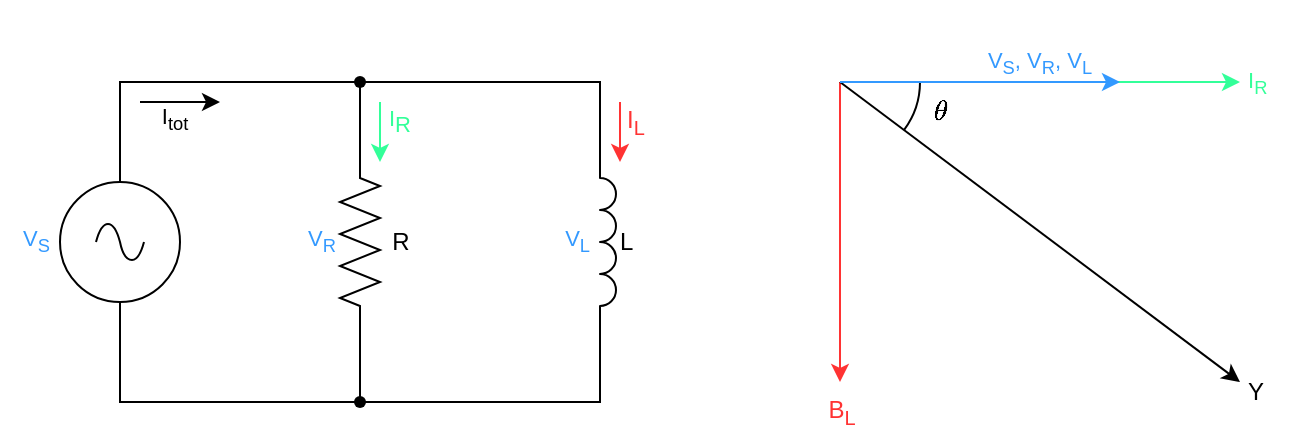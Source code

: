 <mxfile version="28.2.8">
  <diagram name="Page 1" id="Page-1">
    <mxGraphModel dx="732" dy="874" grid="1" gridSize="10" guides="1" tooltips="1" connect="1" arrows="1" fold="1" page="1" pageScale="1" pageWidth="827" pageHeight="1169" math="1" shadow="0">
      <root>
        <mxCell id="0" />
        <mxCell id="1" parent="0" />
        <mxCell id="dwMT5O7cQP01w2wC77R_-45" value="&lt;font style=&quot;font-size: 11px;&quot;&gt;V&lt;sub&gt;S&lt;/sub&gt;, V&lt;sub&gt;R&lt;/sub&gt;, V&lt;sub&gt;L&lt;/sub&gt;&lt;/font&gt;" style="text;html=1;whiteSpace=wrap;strokeColor=none;fillColor=none;align=center;verticalAlign=middle;rounded=0;fontColor=light-dark(#3399FF,#3399FF);" parent="1" vertex="1">
          <mxGeometry x="580" y="180" width="80" height="20" as="geometry" />
        </mxCell>
        <mxCell id="a2qW_MYBUop-qcKPNAVE-28" value="&lt;div align=&quot;right&quot;&gt;V&lt;sub&gt;S&lt;/sub&gt;&lt;/div&gt;" style="text;html=1;whiteSpace=wrap;strokeColor=none;fillColor=none;align=right;verticalAlign=middle;rounded=0;fontFamily=Helvetica;fontSize=11;fontColor=light-dark(#3399FF,#3399FF);labelBackgroundColor=default;convertToSvg=1;" parent="1" vertex="1">
          <mxGeometry x="100" y="265" width="27" height="30" as="geometry" />
        </mxCell>
        <mxCell id="dwMT5O7cQP01w2wC77R_-30" value="&lt;div align=&quot;right&quot;&gt;V&lt;sub&gt;R&lt;/sub&gt;&lt;/div&gt;" style="text;html=1;whiteSpace=wrap;strokeColor=none;fillColor=none;align=right;verticalAlign=middle;rounded=0;fontFamily=Helvetica;fontSize=11;fontColor=light-dark(#3399FF,#3399FF);labelBackgroundColor=default;convertToSvg=1;" parent="1" vertex="1">
          <mxGeometry x="243" y="265" width="27" height="30" as="geometry" />
        </mxCell>
        <mxCell id="dwMT5O7cQP01w2wC77R_-31" value="&lt;div align=&quot;right&quot;&gt;V&lt;sub&gt;L&lt;/sub&gt;&lt;/div&gt;" style="text;html=1;whiteSpace=wrap;strokeColor=none;fillColor=none;align=right;verticalAlign=middle;rounded=0;fontFamily=Helvetica;fontSize=11;fontColor=light-dark(#3399FF,#3399FF);labelBackgroundColor=default;convertToSvg=1;" parent="1" vertex="1">
          <mxGeometry x="370" y="265" width="27" height="30" as="geometry" />
        </mxCell>
        <mxCell id="dwMT5O7cQP01w2wC77R_-35" value="I&lt;sub&gt;tot&lt;/sub&gt;" style="text;html=1;whiteSpace=wrap;strokeColor=none;fillColor=none;align=center;verticalAlign=middle;rounded=0;fontFamily=Helvetica;fontSize=11;fontColor=default;labelBackgroundColor=default;convertToSvg=1;" parent="1" vertex="1">
          <mxGeometry x="174" y="204" width="27" height="30" as="geometry" />
        </mxCell>
        <mxCell id="dwMT5O7cQP01w2wC77R_-36" value="&lt;font style=&quot;font-size: 11px;&quot;&gt;I&lt;/font&gt;&lt;sub&gt;&lt;font style=&quot;font-size: 11px;&quot;&gt;R&lt;/font&gt;&lt;/sub&gt;" style="text;html=1;whiteSpace=wrap;strokeColor=none;fillColor=none;align=center;verticalAlign=middle;rounded=0;convertToSvg=1;fontColor=light-dark(#33FF99,#33FF99);" parent="1" vertex="1">
          <mxGeometry x="290" y="204" width="20" height="30" as="geometry" />
        </mxCell>
        <mxCell id="dwMT5O7cQP01w2wC77R_-39" value="I&lt;sub&gt;L&lt;/sub&gt;" style="text;html=1;whiteSpace=wrap;strokeColor=none;fillColor=none;align=center;verticalAlign=middle;rounded=0;convertToSvg=1;fontColor=light-dark(#FF3333,#FF3333);" parent="1" vertex="1">
          <mxGeometry x="408" y="205" width="20" height="30" as="geometry" />
        </mxCell>
        <UserObject label="" tags="Électrique Lien" id="22">
          <mxCell parent="1" vertex="1" visible="0">
            <mxGeometry as="geometry" />
          </mxCell>
        </UserObject>
        <mxCell id="6UKD6J0Y2M0ALBOnThgI-23" value="" style="edgeStyle=orthogonalEdgeStyle;rounded=0;orthogonalLoop=1;jettySize=auto;html=1;endArrow=none;endFill=0;" parent="1" source="a2qW_MYBUop-qcKPNAVE-22" target="6UKD6J0Y2M0ALBOnThgI-22" edge="1">
          <mxGeometry relative="1" as="geometry">
            <Array as="points">
              <mxPoint x="160" y="200" />
            </Array>
          </mxGeometry>
        </mxCell>
        <mxCell id="6UKD6J0Y2M0ALBOnThgI-25" value="" style="edgeStyle=orthogonalEdgeStyle;shape=connector;rounded=0;orthogonalLoop=1;jettySize=auto;html=1;strokeColor=default;align=center;verticalAlign=middle;fontFamily=Helvetica;fontSize=11;fontColor=default;labelBackgroundColor=default;endArrow=none;endFill=0;" parent="1" source="a2qW_MYBUop-qcKPNAVE-22" target="6UKD6J0Y2M0ALBOnThgI-24" edge="1">
          <mxGeometry relative="1" as="geometry">
            <Array as="points">
              <mxPoint x="160" y="360" />
            </Array>
          </mxGeometry>
        </mxCell>
        <mxCell id="a2qW_MYBUop-qcKPNAVE-22" value="" style="pointerEvents=1;verticalLabelPosition=bottom;shadow=0;dashed=0;align=center;html=1;verticalAlign=top;shape=mxgraph.electrical.signal_sources.source;aspect=fixed;points=[[0.5,0,0],[1,0.5,0],[0.5,1,0],[0,0.5,0]];elSignalType=ac;" parent="1" vertex="1">
          <mxGeometry x="130" y="250" width="60" height="60" as="geometry" />
        </mxCell>
        <mxCell id="6UKD6J0Y2M0ALBOnThgI-26" value="" style="edgeStyle=orthogonalEdgeStyle;shape=connector;rounded=0;orthogonalLoop=1;jettySize=auto;html=1;strokeColor=default;align=center;verticalAlign=middle;fontFamily=Helvetica;fontSize=11;fontColor=default;labelBackgroundColor=default;endArrow=none;endFill=0;" parent="1" source="a2qW_MYBUop-qcKPNAVE-23" target="6UKD6J0Y2M0ALBOnThgI-22" edge="1">
          <mxGeometry relative="1" as="geometry" />
        </mxCell>
        <mxCell id="6UKD6J0Y2M0ALBOnThgI-27" value="" style="edgeStyle=orthogonalEdgeStyle;shape=connector;rounded=0;orthogonalLoop=1;jettySize=auto;html=1;strokeColor=default;align=center;verticalAlign=middle;fontFamily=Helvetica;fontSize=11;fontColor=default;labelBackgroundColor=default;endArrow=none;endFill=0;" parent="1" source="a2qW_MYBUop-qcKPNAVE-23" target="6UKD6J0Y2M0ALBOnThgI-22" edge="1">
          <mxGeometry relative="1" as="geometry" />
        </mxCell>
        <mxCell id="6UKD6J0Y2M0ALBOnThgI-28" style="edgeStyle=orthogonalEdgeStyle;shape=connector;rounded=0;orthogonalLoop=1;jettySize=auto;html=1;exitX=1;exitY=0.5;exitDx=0;exitDy=0;exitPerimeter=0;strokeColor=default;align=center;verticalAlign=middle;fontFamily=Helvetica;fontSize=11;fontColor=default;labelBackgroundColor=default;endArrow=none;endFill=0;" parent="1" source="a2qW_MYBUop-qcKPNAVE-23" target="6UKD6J0Y2M0ALBOnThgI-24" edge="1">
          <mxGeometry relative="1" as="geometry" />
        </mxCell>
        <mxCell id="a2qW_MYBUop-qcKPNAVE-23" value="R" style="pointerEvents=1;verticalLabelPosition=bottom;shadow=0;dashed=0;align=center;html=1;verticalAlign=middle;shape=mxgraph.electrical.resistors.resistor_2;convertToSvg=1;rotation=90;horizontal=0;" parent="1" vertex="1">
          <mxGeometry x="230" y="270" width="100" height="20" as="geometry" />
        </mxCell>
        <mxCell id="6UKD6J0Y2M0ALBOnThgI-29" style="edgeStyle=orthogonalEdgeStyle;shape=connector;rounded=0;orthogonalLoop=1;jettySize=auto;html=1;exitX=1;exitY=1;exitDx=0;exitDy=0;exitPerimeter=0;strokeColor=default;align=center;verticalAlign=middle;fontFamily=Helvetica;fontSize=11;fontColor=default;labelBackgroundColor=default;endArrow=none;endFill=0;" parent="1" source="a2qW_MYBUop-qcKPNAVE-24" target="6UKD6J0Y2M0ALBOnThgI-24" edge="1">
          <mxGeometry relative="1" as="geometry">
            <Array as="points">
              <mxPoint x="400" y="360" />
            </Array>
          </mxGeometry>
        </mxCell>
        <mxCell id="6UKD6J0Y2M0ALBOnThgI-30" style="edgeStyle=orthogonalEdgeStyle;shape=connector;rounded=0;orthogonalLoop=1;jettySize=auto;html=1;exitX=0;exitY=1;exitDx=0;exitDy=0;exitPerimeter=0;strokeColor=default;align=center;verticalAlign=middle;fontFamily=Helvetica;fontSize=11;fontColor=default;labelBackgroundColor=default;endArrow=none;endFill=0;" parent="1" source="a2qW_MYBUop-qcKPNAVE-24" target="6UKD6J0Y2M0ALBOnThgI-22" edge="1">
          <mxGeometry relative="1" as="geometry">
            <Array as="points">
              <mxPoint x="400" y="200" />
            </Array>
          </mxGeometry>
        </mxCell>
        <mxCell id="a2qW_MYBUop-qcKPNAVE-24" value="L" style="pointerEvents=1;verticalLabelPosition=bottom;shadow=0;dashed=0;align=left;html=1;verticalAlign=middle;shape=mxgraph.electrical.inductors.inductor_3;rotation=90;horizontal=0;convertToSvg=1;" parent="1" vertex="1">
          <mxGeometry x="354" y="276" width="100" height="8" as="geometry" />
        </mxCell>
        <mxCell id="6UKD6J0Y2M0ALBOnThgI-22" value="" style="shape=waypoint;sketch=0;size=6;pointerEvents=1;points=[];fillColor=default;resizable=0;rotatable=0;perimeter=centerPerimeter;snapToPoint=1;verticalAlign=top;shadow=0;dashed=0;" parent="1" vertex="1">
          <mxGeometry x="270" y="190" width="20" height="20" as="geometry" />
        </mxCell>
        <mxCell id="6UKD6J0Y2M0ALBOnThgI-24" value="" style="shape=waypoint;sketch=0;size=6;pointerEvents=1;points=[];fillColor=default;resizable=0;rotatable=0;perimeter=centerPerimeter;snapToPoint=1;verticalAlign=top;shadow=0;dashed=0;" parent="1" vertex="1">
          <mxGeometry x="270" y="350" width="20" height="20" as="geometry" />
        </mxCell>
        <mxCell id="dwMT5O7cQP01w2wC77R_-22" value="&lt;div&gt;$$\theta$$&lt;/div&gt;" style="text;html=1;whiteSpace=wrap;strokeColor=none;fillColor=none;align=center;verticalAlign=middle;rounded=0;" parent="1" vertex="1">
          <mxGeometry x="560" y="200" width="20" height="30" as="geometry" />
        </mxCell>
        <mxCell id="dwMT5O7cQP01w2wC77R_-23" value="&lt;font style=&quot;font-size: 11px;&quot;&gt;I&lt;sub&gt;R&lt;/sub&gt;&lt;/font&gt;" style="text;html=1;whiteSpace=wrap;strokeColor=none;fillColor=none;align=left;verticalAlign=middle;rounded=0;spacingLeft=2;convertToSvg=1;fontColor=light-dark(#33FF99,#33FF99);" parent="1" vertex="1">
          <mxGeometry x="720" y="185" width="30" height="30" as="geometry" />
        </mxCell>
        <mxCell id="dwMT5O7cQP01w2wC77R_-24" value="Y" style="text;html=1;whiteSpace=wrap;strokeColor=none;fillColor=none;align=left;verticalAlign=middle;rounded=0;spacingLeft=2;convertToSvg=1;" parent="1" vertex="1">
          <mxGeometry x="720" y="340" width="30" height="30" as="geometry" />
        </mxCell>
        <mxCell id="dwMT5O7cQP01w2wC77R_-25" value="&lt;div align=&quot;center&quot;&gt;B&lt;sub&gt;L&lt;/sub&gt;&lt;/div&gt;" style="text;html=1;whiteSpace=wrap;strokeColor=none;fillColor=none;align=center;verticalAlign=middle;rounded=0;spacingLeft=2;convertToSvg=1;fontColor=light-dark(#FF3333,#FF3333);" parent="1" vertex="1">
          <mxGeometry x="505" y="350" width="30" height="30" as="geometry" />
        </mxCell>
        <mxCell id="dwMT5O7cQP01w2wC77R_-26" value="" style="edgeStyle=none;orthogonalLoop=1;jettySize=auto;html=1;rounded=0;entryX=0;entryY=0.5;entryDx=0;entryDy=0;strokeColor=light-dark(#33FF99,#33FF99);" parent="1" target="dwMT5O7cQP01w2wC77R_-23" edge="1">
          <mxGeometry width="80" relative="1" as="geometry">
            <mxPoint x="520" y="200" as="sourcePoint" />
            <mxPoint x="680" y="200" as="targetPoint" />
            <Array as="points" />
          </mxGeometry>
        </mxCell>
        <mxCell id="dwMT5O7cQP01w2wC77R_-27" value="" style="edgeStyle=none;orthogonalLoop=1;jettySize=auto;html=1;rounded=0;strokeColor=light-dark(#FF3333,#FF3333);" parent="1" edge="1">
          <mxGeometry width="80" relative="1" as="geometry">
            <mxPoint x="520" y="200" as="sourcePoint" />
            <mxPoint x="520" y="350" as="targetPoint" />
            <Array as="points" />
          </mxGeometry>
        </mxCell>
        <mxCell id="dwMT5O7cQP01w2wC77R_-28" value="" style="edgeStyle=none;orthogonalLoop=1;jettySize=auto;html=1;rounded=0;" parent="1" edge="1">
          <mxGeometry width="80" relative="1" as="geometry">
            <mxPoint x="520" y="200" as="sourcePoint" />
            <mxPoint x="720" y="350" as="targetPoint" />
            <Array as="points" />
          </mxGeometry>
        </mxCell>
        <mxCell id="dwMT5O7cQP01w2wC77R_-29" value="" style="verticalLabelPosition=bottom;verticalAlign=top;html=1;shape=mxgraph.basic.arc;startAngle=0.25;endAngle=0.352;" parent="1" vertex="1">
          <mxGeometry x="480" y="160" width="80" height="80" as="geometry" />
        </mxCell>
        <mxCell id="dwMT5O7cQP01w2wC77R_-32" value="" style="edgeStyle=none;orthogonalLoop=1;jettySize=auto;html=1;rounded=0;" parent="1" edge="1">
          <mxGeometry width="80" relative="1" as="geometry">
            <mxPoint x="170" y="210" as="sourcePoint" />
            <mxPoint x="210" y="210" as="targetPoint" />
            <Array as="points" />
          </mxGeometry>
        </mxCell>
        <mxCell id="dwMT5O7cQP01w2wC77R_-33" value="" style="edgeStyle=none;orthogonalLoop=1;jettySize=auto;html=1;rounded=0;strokeColor=light-dark(#33FF99,#33FF99);" parent="1" edge="1">
          <mxGeometry width="80" relative="1" as="geometry">
            <mxPoint x="290" y="210" as="sourcePoint" />
            <mxPoint x="290" y="240" as="targetPoint" />
            <Array as="points" />
          </mxGeometry>
        </mxCell>
        <mxCell id="dwMT5O7cQP01w2wC77R_-34" value="" style="edgeStyle=none;orthogonalLoop=1;jettySize=auto;html=1;rounded=0;strokeColor=light-dark(#FF3333,#FF3333);" parent="1" edge="1">
          <mxGeometry width="80" relative="1" as="geometry">
            <mxPoint x="410" y="210" as="sourcePoint" />
            <mxPoint x="410" y="240" as="targetPoint" />
            <Array as="points" />
          </mxGeometry>
        </mxCell>
        <mxCell id="dwMT5O7cQP01w2wC77R_-44" value="" style="edgeStyle=none;orthogonalLoop=1;jettySize=auto;html=1;rounded=0;strokeColor=light-dark(#3399FF,#3399FF);" parent="1" edge="1">
          <mxGeometry width="80" relative="1" as="geometry">
            <mxPoint x="520" y="200" as="sourcePoint" />
            <mxPoint x="660" y="200" as="targetPoint" />
            <Array as="points" />
          </mxGeometry>
        </mxCell>
      </root>
    </mxGraphModel>
  </diagram>
</mxfile>
